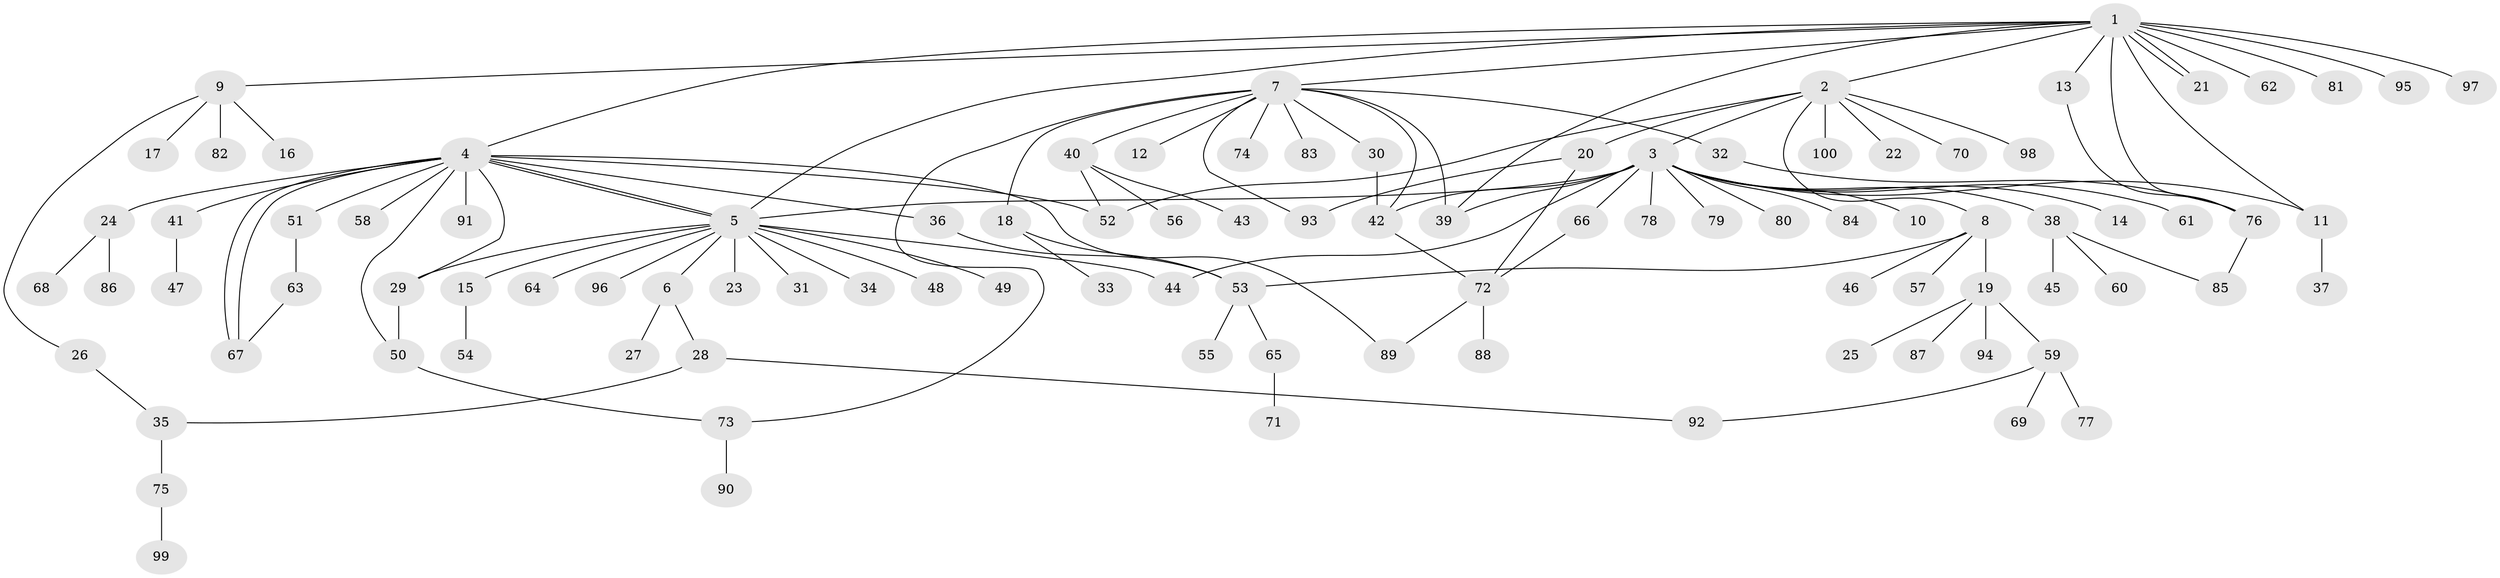 // Generated by graph-tools (version 1.1) at 2025/14/03/09/25 04:14:43]
// undirected, 100 vertices, 127 edges
graph export_dot {
graph [start="1"]
  node [color=gray90,style=filled];
  1;
  2;
  3;
  4;
  5;
  6;
  7;
  8;
  9;
  10;
  11;
  12;
  13;
  14;
  15;
  16;
  17;
  18;
  19;
  20;
  21;
  22;
  23;
  24;
  25;
  26;
  27;
  28;
  29;
  30;
  31;
  32;
  33;
  34;
  35;
  36;
  37;
  38;
  39;
  40;
  41;
  42;
  43;
  44;
  45;
  46;
  47;
  48;
  49;
  50;
  51;
  52;
  53;
  54;
  55;
  56;
  57;
  58;
  59;
  60;
  61;
  62;
  63;
  64;
  65;
  66;
  67;
  68;
  69;
  70;
  71;
  72;
  73;
  74;
  75;
  76;
  77;
  78;
  79;
  80;
  81;
  82;
  83;
  84;
  85;
  86;
  87;
  88;
  89;
  90;
  91;
  92;
  93;
  94;
  95;
  96;
  97;
  98;
  99;
  100;
  1 -- 2;
  1 -- 4;
  1 -- 5;
  1 -- 7;
  1 -- 9;
  1 -- 11;
  1 -- 13;
  1 -- 21;
  1 -- 21;
  1 -- 39;
  1 -- 62;
  1 -- 76;
  1 -- 81;
  1 -- 95;
  1 -- 97;
  2 -- 3;
  2 -- 8;
  2 -- 20;
  2 -- 22;
  2 -- 52;
  2 -- 70;
  2 -- 98;
  2 -- 100;
  3 -- 5;
  3 -- 10;
  3 -- 11;
  3 -- 14;
  3 -- 38;
  3 -- 39;
  3 -- 42;
  3 -- 44;
  3 -- 61;
  3 -- 66;
  3 -- 78;
  3 -- 79;
  3 -- 80;
  3 -- 84;
  4 -- 5;
  4 -- 5;
  4 -- 24;
  4 -- 29;
  4 -- 36;
  4 -- 41;
  4 -- 50;
  4 -- 51;
  4 -- 52;
  4 -- 58;
  4 -- 67;
  4 -- 67;
  4 -- 89;
  4 -- 91;
  5 -- 6;
  5 -- 15;
  5 -- 23;
  5 -- 29;
  5 -- 31;
  5 -- 34;
  5 -- 44;
  5 -- 48;
  5 -- 49;
  5 -- 64;
  5 -- 96;
  6 -- 27;
  6 -- 28;
  7 -- 12;
  7 -- 18;
  7 -- 30;
  7 -- 32;
  7 -- 39;
  7 -- 40;
  7 -- 42;
  7 -- 73;
  7 -- 74;
  7 -- 83;
  7 -- 93;
  8 -- 19;
  8 -- 46;
  8 -- 53;
  8 -- 57;
  9 -- 16;
  9 -- 17;
  9 -- 26;
  9 -- 82;
  11 -- 37;
  13 -- 76;
  15 -- 54;
  18 -- 33;
  18 -- 53;
  19 -- 25;
  19 -- 59;
  19 -- 87;
  19 -- 94;
  20 -- 72;
  20 -- 93;
  24 -- 68;
  24 -- 86;
  26 -- 35;
  28 -- 35;
  28 -- 92;
  29 -- 50;
  30 -- 42;
  32 -- 76;
  35 -- 75;
  36 -- 53;
  38 -- 45;
  38 -- 60;
  38 -- 85;
  40 -- 43;
  40 -- 52;
  40 -- 56;
  41 -- 47;
  42 -- 72;
  50 -- 73;
  51 -- 63;
  53 -- 55;
  53 -- 65;
  59 -- 69;
  59 -- 77;
  59 -- 92;
  63 -- 67;
  65 -- 71;
  66 -- 72;
  72 -- 88;
  72 -- 89;
  73 -- 90;
  75 -- 99;
  76 -- 85;
}
